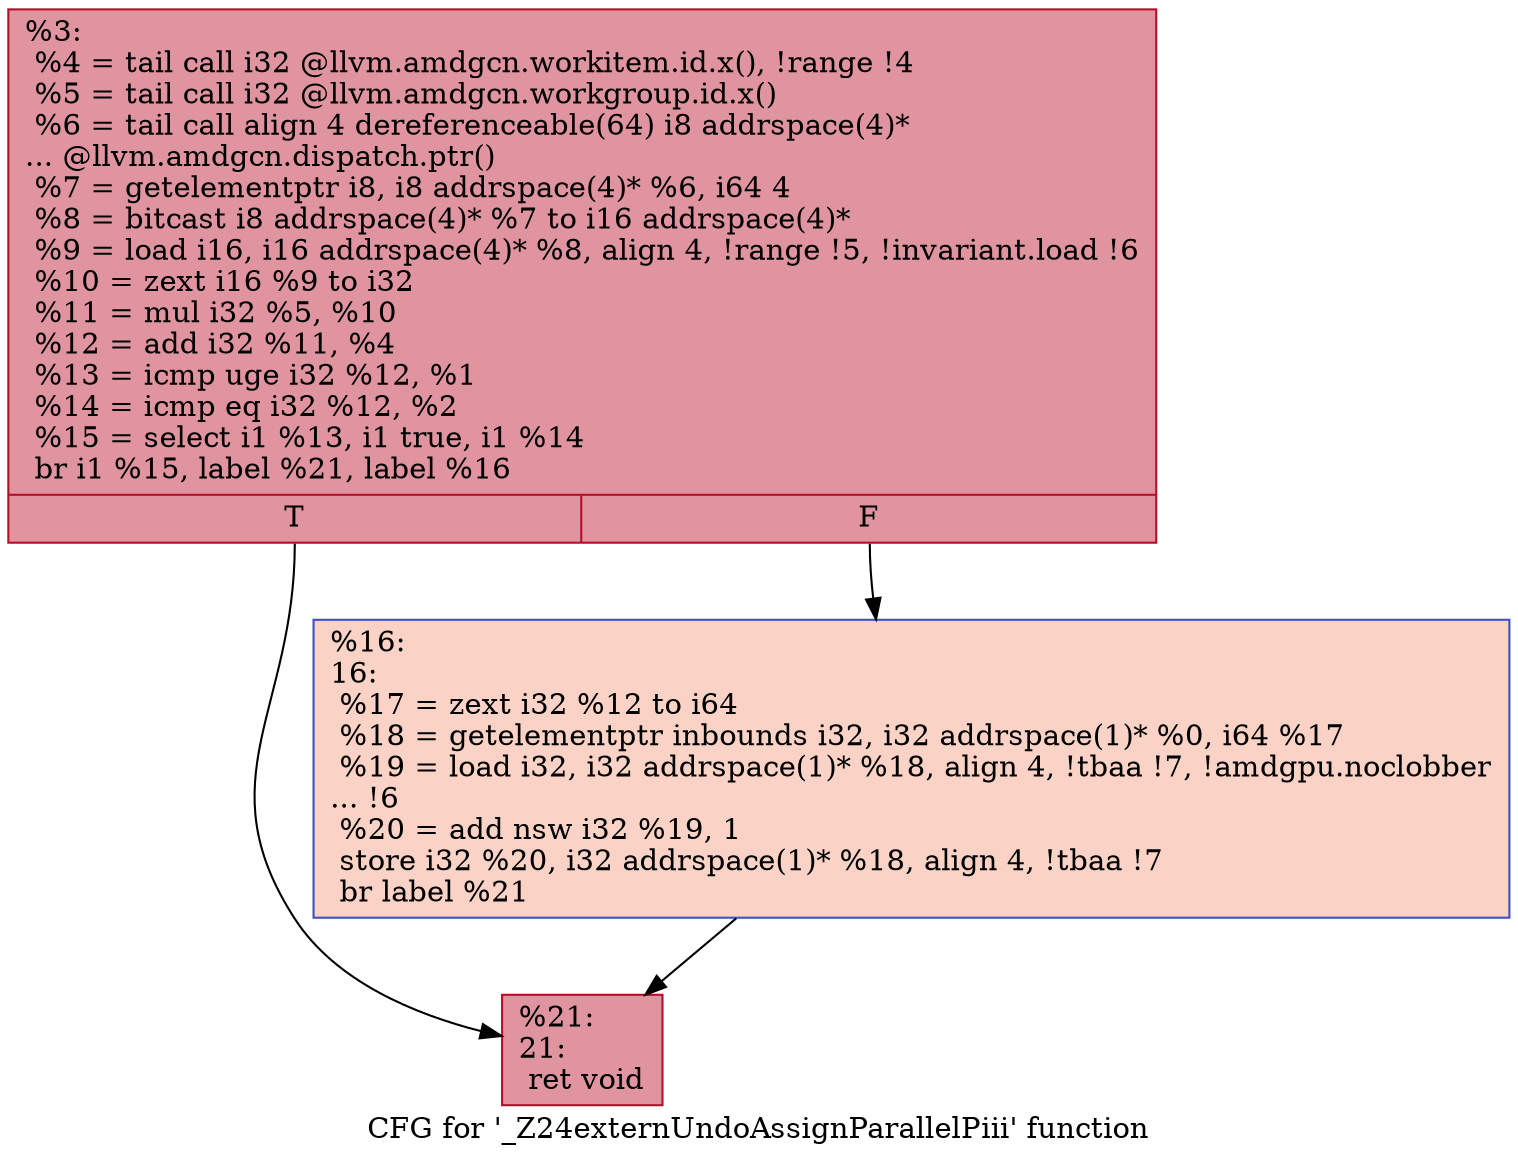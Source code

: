 digraph "CFG for '_Z24externUndoAssignParallelPiii' function" {
	label="CFG for '_Z24externUndoAssignParallelPiii' function";

	Node0x58a0f70 [shape=record,color="#b70d28ff", style=filled, fillcolor="#b70d2870",label="{%3:\l  %4 = tail call i32 @llvm.amdgcn.workitem.id.x(), !range !4\l  %5 = tail call i32 @llvm.amdgcn.workgroup.id.x()\l  %6 = tail call align 4 dereferenceable(64) i8 addrspace(4)*\l... @llvm.amdgcn.dispatch.ptr()\l  %7 = getelementptr i8, i8 addrspace(4)* %6, i64 4\l  %8 = bitcast i8 addrspace(4)* %7 to i16 addrspace(4)*\l  %9 = load i16, i16 addrspace(4)* %8, align 4, !range !5, !invariant.load !6\l  %10 = zext i16 %9 to i32\l  %11 = mul i32 %5, %10\l  %12 = add i32 %11, %4\l  %13 = icmp uge i32 %12, %1\l  %14 = icmp eq i32 %12, %2\l  %15 = select i1 %13, i1 true, i1 %14\l  br i1 %15, label %21, label %16\l|{<s0>T|<s1>F}}"];
	Node0x58a0f70:s0 -> Node0x58a1d40;
	Node0x58a0f70:s1 -> Node0x58a3080;
	Node0x58a3080 [shape=record,color="#3d50c3ff", style=filled, fillcolor="#f59c7d70",label="{%16:\l16:                                               \l  %17 = zext i32 %12 to i64\l  %18 = getelementptr inbounds i32, i32 addrspace(1)* %0, i64 %17\l  %19 = load i32, i32 addrspace(1)* %18, align 4, !tbaa !7, !amdgpu.noclobber\l... !6\l  %20 = add nsw i32 %19, 1\l  store i32 %20, i32 addrspace(1)* %18, align 4, !tbaa !7\l  br label %21\l}"];
	Node0x58a3080 -> Node0x58a1d40;
	Node0x58a1d40 [shape=record,color="#b70d28ff", style=filled, fillcolor="#b70d2870",label="{%21:\l21:                                               \l  ret void\l}"];
}
